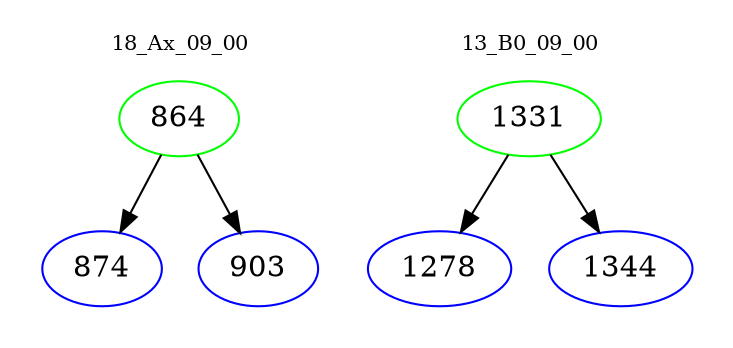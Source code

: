 digraph{
subgraph cluster_0 {
color = white
label = "18_Ax_09_00";
fontsize=10;
T0_864 [label="864", color="green"]
T0_864 -> T0_874 [color="black"]
T0_874 [label="874", color="blue"]
T0_864 -> T0_903 [color="black"]
T0_903 [label="903", color="blue"]
}
subgraph cluster_1 {
color = white
label = "13_B0_09_00";
fontsize=10;
T1_1331 [label="1331", color="green"]
T1_1331 -> T1_1278 [color="black"]
T1_1278 [label="1278", color="blue"]
T1_1331 -> T1_1344 [color="black"]
T1_1344 [label="1344", color="blue"]
}
}
